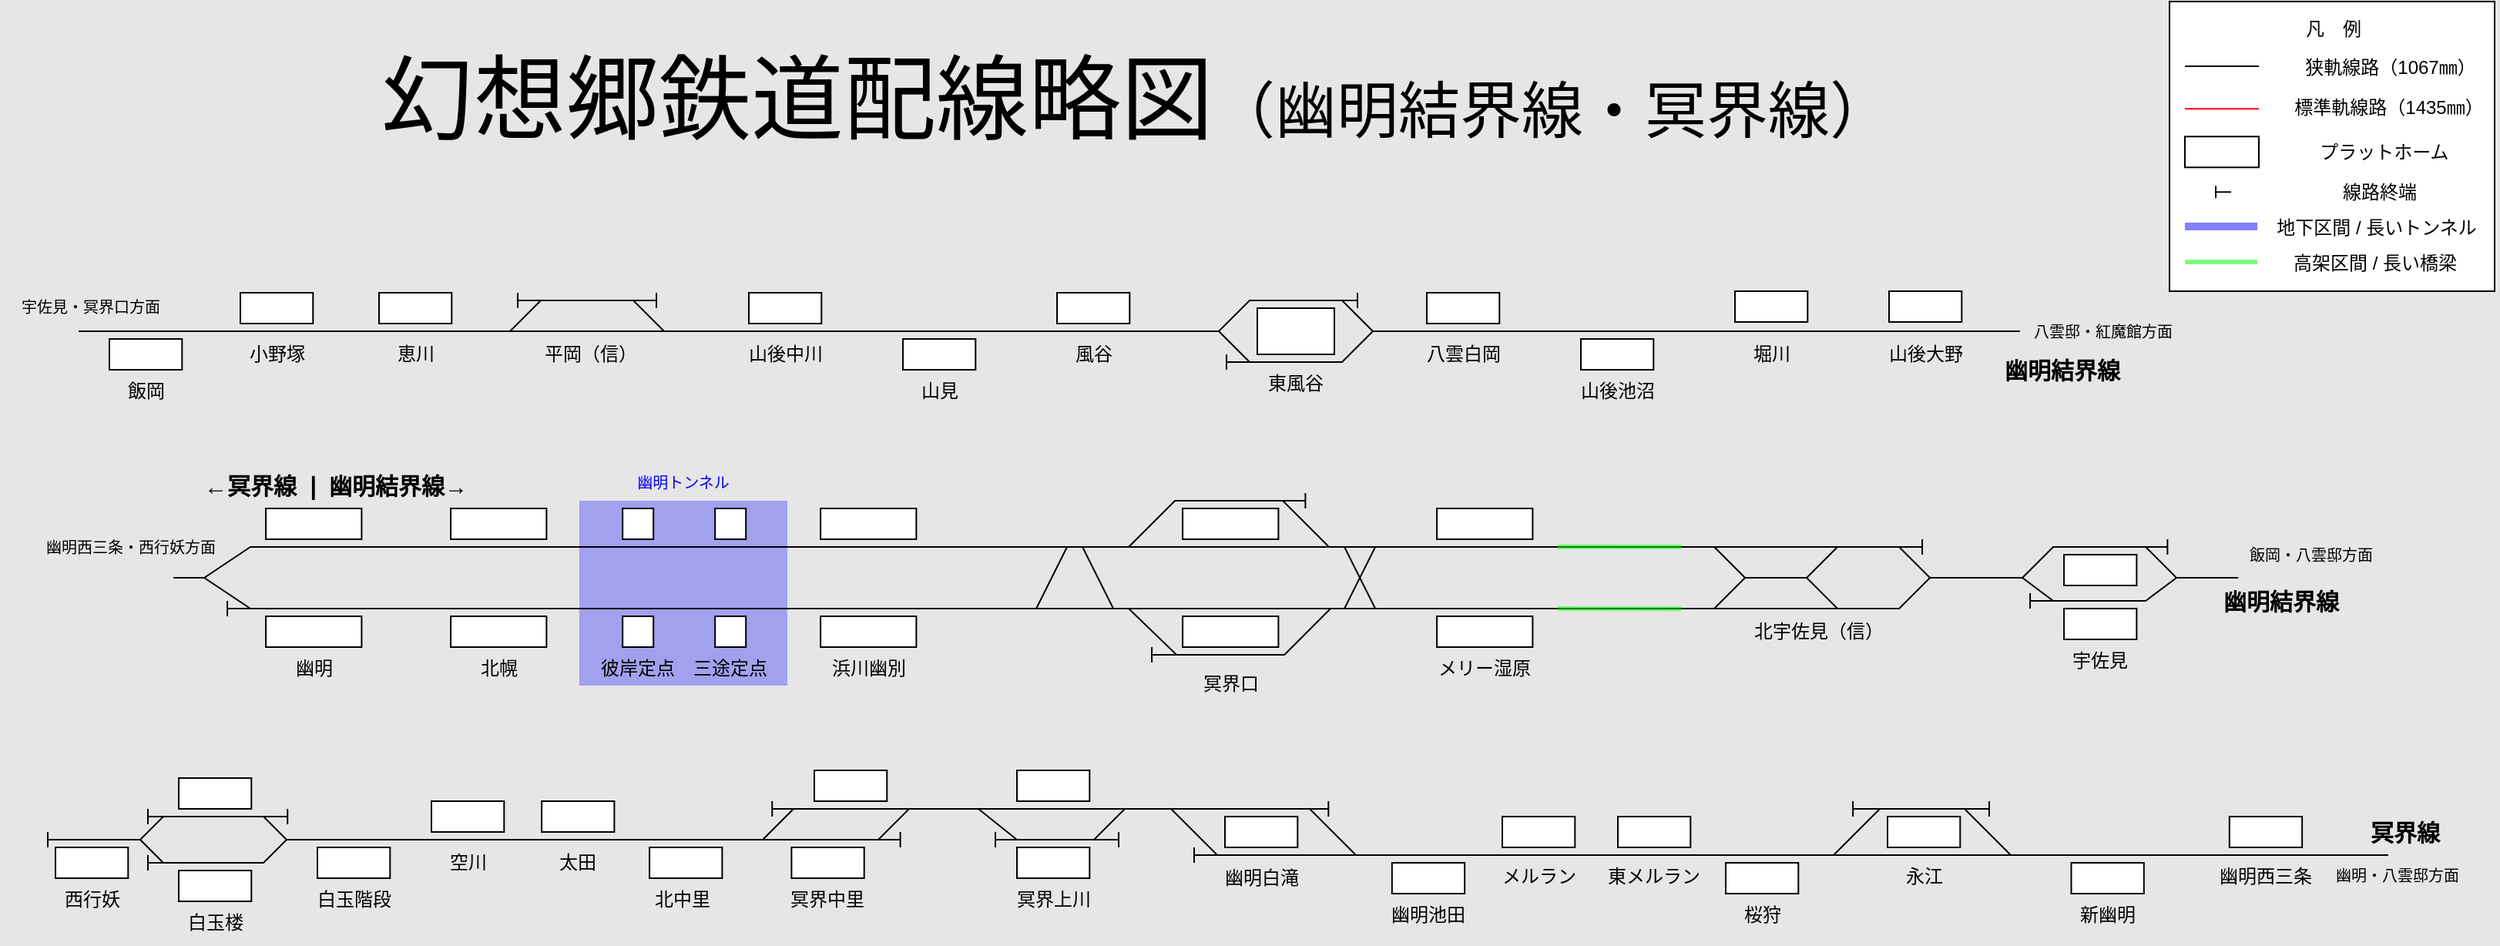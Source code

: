 <mxfile version="25.0.2">
  <diagram name="第 1 页" id="5KSprpMwUYVPSRvnmA9z">
    <mxGraphModel dx="1260" dy="967" grid="1" gridSize="5" guides="1" tooltips="1" connect="1" arrows="1" fold="1" page="1" pageScale="1" pageWidth="1654" pageHeight="1169" background="#E6E6E6" math="0" shadow="0">
      <root>
        <mxCell id="0" />
        <mxCell id="1" parent="0" />
        <mxCell id="m9lJWsYRmjQU2goQzDvf-94" value="" style="rounded=0;whiteSpace=wrap;html=1;strokeColor=none;fillColor=#0000FF;opacity=30;" parent="1" vertex="1">
          <mxGeometry x="405" y="330" width="135" height="120" as="geometry" />
        </mxCell>
        <mxCell id="EGFDkehEQVp23pimZ-VM-120" value="&lt;font style=&quot;font-size: 60px;&quot;&gt;&lt;font style=&quot;font-size: 60px;&quot;&gt;幻想郷鉄道配&lt;/font&gt;線略図&lt;/font&gt;&lt;font style=&quot;font-size: 40px;&quot;&gt;（幽明結界線・冥界線）&lt;/font&gt;" style="text;strokeColor=none;align=center;fillColor=none;html=1;verticalAlign=middle;whiteSpace=wrap;rounded=0;" parent="1" vertex="1">
          <mxGeometry x="41.51" y="22" width="1449" height="96" as="geometry" />
        </mxCell>
        <mxCell id="tvAASxh0KpPbqqvKrxWj-50" value="" style="rounded=0;whiteSpace=wrap;html=1;" parent="1" vertex="1">
          <mxGeometry x="1255" y="194" width="47.15" height="20" as="geometry" />
        </mxCell>
        <mxCell id="tvAASxh0KpPbqqvKrxWj-60" value="山後大野" style="text;whiteSpace=wrap;html=1;align=center;" parent="1" vertex="1">
          <mxGeometry x="1251.54" y="221" width="54.08" height="28" as="geometry" />
        </mxCell>
        <mxCell id="tvAASxh0KpPbqqvKrxWj-66" value="&lt;font style=&quot;font-size: 10px;&quot;&gt;八雲邸・紅魔館方面&lt;/font&gt;" style="text;strokeColor=none;align=center;fillColor=none;html=1;verticalAlign=middle;whiteSpace=wrap;rounded=0;" parent="1" vertex="1">
          <mxGeometry x="1335" y="205" width="118" height="30" as="geometry" />
        </mxCell>
        <mxCell id="tvAASxh0KpPbqqvKrxWj-68" value="&lt;span style=&quot;font-size: 15px;&quot;&gt;&lt;b&gt;幽明結界線&lt;/b&gt;&lt;/span&gt;" style="text;strokeColor=none;align=center;fillColor=none;html=1;verticalAlign=middle;whiteSpace=wrap;rounded=0;" parent="1" vertex="1">
          <mxGeometry x="1325" y="230" width="85" height="30" as="geometry" />
        </mxCell>
        <mxCell id="Thoatvcf_QEA1k7CGv5Z-5" value="" style="rounded=0;whiteSpace=wrap;html=1;" parent="1" vertex="1">
          <mxGeometry x="1437" y="6" width="211" height="188" as="geometry" />
        </mxCell>
        <mxCell id="Thoatvcf_QEA1k7CGv5Z-6" value="凡　例" style="text;html=1;align=center;verticalAlign=middle;resizable=0;points=[];autosize=1;strokeColor=none;fillColor=none;" parent="1" vertex="1">
          <mxGeometry x="1515" y="10" width="55" height="27" as="geometry" />
        </mxCell>
        <mxCell id="Thoatvcf_QEA1k7CGv5Z-7" value="" style="endArrow=none;html=1;rounded=0;" parent="1" edge="1">
          <mxGeometry width="50" height="50" relative="1" as="geometry">
            <mxPoint x="1495" y="48" as="sourcePoint" />
            <mxPoint x="1447" y="48" as="targetPoint" />
          </mxGeometry>
        </mxCell>
        <mxCell id="Thoatvcf_QEA1k7CGv5Z-8" value="狭軌線路（1067㎜）" style="text;html=1;align=center;verticalAlign=middle;resizable=0;points=[];autosize=1;strokeColor=none;fillColor=none;" parent="1" vertex="1">
          <mxGeometry x="1515" y="35" width="130" height="27" as="geometry" />
        </mxCell>
        <mxCell id="Thoatvcf_QEA1k7CGv5Z-9" value="標準軌線路（1435㎜）" style="text;html=1;align=center;verticalAlign=middle;resizable=0;points=[];autosize=1;strokeColor=none;fillColor=none;" parent="1" vertex="1">
          <mxGeometry x="1508" y="61" width="142" height="27" as="geometry" />
        </mxCell>
        <mxCell id="Thoatvcf_QEA1k7CGv5Z-10" value="" style="endArrow=none;html=1;rounded=0;strokeColor=#FF0000;" parent="1" edge="1">
          <mxGeometry width="50" height="50" relative="1" as="geometry">
            <mxPoint x="1495" y="75.64" as="sourcePoint" />
            <mxPoint x="1447" y="75.64" as="targetPoint" />
          </mxGeometry>
        </mxCell>
        <mxCell id="Thoatvcf_QEA1k7CGv5Z-11" value="" style="rounded=0;whiteSpace=wrap;html=1;" parent="1" vertex="1">
          <mxGeometry x="1447" y="93.64" width="48" height="20" as="geometry" />
        </mxCell>
        <mxCell id="Thoatvcf_QEA1k7CGv5Z-12" value="プラットホーム" style="text;html=1;align=center;verticalAlign=middle;resizable=0;points=[];autosize=1;strokeColor=none;fillColor=none;" parent="1" vertex="1">
          <mxGeometry x="1524.5" y="90" width="103" height="27" as="geometry" />
        </mxCell>
        <mxCell id="Thoatvcf_QEA1k7CGv5Z-13" value="" style="endArrow=none;html=1;rounded=0;" parent="1" edge="1">
          <mxGeometry width="50" height="50" relative="1" as="geometry">
            <mxPoint x="1467" y="129.64" as="sourcePoint" />
            <mxPoint x="1477" y="129.64" as="targetPoint" />
          </mxGeometry>
        </mxCell>
        <mxCell id="Thoatvcf_QEA1k7CGv5Z-14" value="" style="endArrow=none;html=1;rounded=0;" parent="1" edge="1">
          <mxGeometry width="50" height="50" relative="1" as="geometry">
            <mxPoint x="1467" y="133.64" as="sourcePoint" />
            <mxPoint x="1467" y="125.64" as="targetPoint" />
          </mxGeometry>
        </mxCell>
        <mxCell id="Thoatvcf_QEA1k7CGv5Z-15" value="線路終端" style="text;html=1;align=center;verticalAlign=middle;resizable=0;points=[];autosize=1;strokeColor=none;fillColor=none;" parent="1" vertex="1">
          <mxGeometry x="1539" y="116" width="67" height="27" as="geometry" />
        </mxCell>
        <mxCell id="Thoatvcf_QEA1k7CGv5Z-16" value="" style="endArrow=none;html=1;rounded=0;strokeColor=#0000FF;opacity=50;strokeWidth=5;" parent="1" edge="1">
          <mxGeometry width="50" height="50" relative="1" as="geometry">
            <mxPoint x="1447" y="152" as="sourcePoint" />
            <mxPoint x="1494" y="152" as="targetPoint" />
          </mxGeometry>
        </mxCell>
        <mxCell id="Thoatvcf_QEA1k7CGv5Z-17" value="地下区間 /&amp;nbsp;&lt;span style=&quot;background-color: initial;&quot;&gt;長いトンネル&lt;/span&gt;" style="text;html=1;align=center;verticalAlign=middle;resizable=0;points=[];autosize=1;strokeColor=none;fillColor=none;" parent="1" vertex="1">
          <mxGeometry x="1496" y="139" width="149" height="27" as="geometry" />
        </mxCell>
        <mxCell id="Thoatvcf_QEA1k7CGv5Z-18" value="高架区間 /&amp;nbsp;&lt;span style=&quot;background-color: initial;&quot;&gt;長い橋梁&lt;/span&gt;" style="text;html=1;align=center;verticalAlign=middle;resizable=0;points=[];autosize=1;strokeColor=none;fillColor=none;" parent="1" vertex="1">
          <mxGeometry x="1507" y="162" width="125" height="27" as="geometry" />
        </mxCell>
        <mxCell id="Thoatvcf_QEA1k7CGv5Z-19" value="" style="endArrow=none;html=1;rounded=0;strokeWidth=3;opacity=50;strokeColor=#00FF00;" parent="1" edge="1">
          <mxGeometry width="50" height="50" relative="1" as="geometry">
            <mxPoint x="1447" y="175" as="sourcePoint" />
            <mxPoint x="1494" y="175" as="targetPoint" />
          </mxGeometry>
        </mxCell>
        <mxCell id="m9lJWsYRmjQU2goQzDvf-1" value="" style="endArrow=none;html=1;rounded=0;" parent="1" edge="1">
          <mxGeometry width="50" height="50" relative="1" as="geometry">
            <mxPoint x="360" y="220" as="sourcePoint" />
            <mxPoint x="1340" y="220" as="targetPoint" />
            <Array as="points">
              <mxPoint x="380" y="200" />
              <mxPoint x="440" y="200" />
              <mxPoint x="460" y="220" />
              <mxPoint x="820" y="220" />
              <mxPoint x="840" y="200" />
              <mxPoint x="900" y="200" />
              <mxPoint x="920" y="220" />
            </Array>
          </mxGeometry>
        </mxCell>
        <mxCell id="m9lJWsYRmjQU2goQzDvf-3" value="" style="rounded=0;whiteSpace=wrap;html=1;" parent="1" vertex="1">
          <mxGeometry x="1155" y="194" width="47.15" height="20" as="geometry" />
        </mxCell>
        <mxCell id="m9lJWsYRmjQU2goQzDvf-4" value="" style="rounded=0;whiteSpace=wrap;html=1;" parent="1" vertex="1">
          <mxGeometry x="1055" y="225" width="47.15" height="20" as="geometry" />
        </mxCell>
        <mxCell id="m9lJWsYRmjQU2goQzDvf-5" value="" style="rounded=0;whiteSpace=wrap;html=1;" parent="1" vertex="1">
          <mxGeometry x="955" y="195" width="47.15" height="20" as="geometry" />
        </mxCell>
        <mxCell id="m9lJWsYRmjQU2goQzDvf-6" value="" style="rounded=0;whiteSpace=wrap;html=1;" parent="1" vertex="1">
          <mxGeometry x="845" y="205" width="50" height="30" as="geometry" />
        </mxCell>
        <mxCell id="m9lJWsYRmjQU2goQzDvf-7" value="" style="endArrow=none;html=1;rounded=0;" parent="1" edge="1">
          <mxGeometry width="50" height="50" relative="1" as="geometry">
            <mxPoint x="820" y="220" as="sourcePoint" />
            <mxPoint x="920" y="220" as="targetPoint" />
            <Array as="points">
              <mxPoint x="840" y="240" />
              <mxPoint x="900" y="240" />
            </Array>
          </mxGeometry>
        </mxCell>
        <mxCell id="m9lJWsYRmjQU2goQzDvf-8" value="" style="rounded=0;whiteSpace=wrap;html=1;" parent="1" vertex="1">
          <mxGeometry x="715" y="195" width="47.15" height="20" as="geometry" />
        </mxCell>
        <mxCell id="m9lJWsYRmjQU2goQzDvf-9" value="" style="rounded=0;whiteSpace=wrap;html=1;" parent="1" vertex="1">
          <mxGeometry x="615" y="225" width="47.15" height="20" as="geometry" />
        </mxCell>
        <mxCell id="m9lJWsYRmjQU2goQzDvf-10" value="" style="rounded=0;whiteSpace=wrap;html=1;" parent="1" vertex="1">
          <mxGeometry x="515" y="195" width="47.15" height="20" as="geometry" />
        </mxCell>
        <mxCell id="m9lJWsYRmjQU2goQzDvf-11" value="" style="endArrow=none;html=1;rounded=0;" parent="1" edge="1">
          <mxGeometry width="50" height="50" relative="1" as="geometry">
            <mxPoint x="80" y="220" as="sourcePoint" />
            <mxPoint x="460" y="220" as="targetPoint" />
          </mxGeometry>
        </mxCell>
        <mxCell id="m9lJWsYRmjQU2goQzDvf-12" value="" style="rounded=0;whiteSpace=wrap;html=1;" parent="1" vertex="1">
          <mxGeometry x="275" y="195" width="47.15" height="20" as="geometry" />
        </mxCell>
        <mxCell id="m9lJWsYRmjQU2goQzDvf-13" value="" style="rounded=0;whiteSpace=wrap;html=1;" parent="1" vertex="1">
          <mxGeometry x="185" y="195" width="47.15" height="20" as="geometry" />
        </mxCell>
        <mxCell id="m9lJWsYRmjQU2goQzDvf-14" value="" style="rounded=0;whiteSpace=wrap;html=1;" parent="1" vertex="1">
          <mxGeometry x="100" y="225" width="47.15" height="20" as="geometry" />
        </mxCell>
        <mxCell id="m9lJWsYRmjQU2goQzDvf-15" value="&lt;span style=&quot;text-align: start;&quot;&gt;&lt;font style=&quot;&quot; face=&quot;Helvetica&quot;&gt;堀川&lt;/font&gt;&lt;/span&gt;" style="text;whiteSpace=wrap;html=1;align=center;" parent="1" vertex="1">
          <mxGeometry x="1151.54" y="221" width="54.08" height="28" as="geometry" />
        </mxCell>
        <mxCell id="m9lJWsYRmjQU2goQzDvf-17" value="山後池沼" style="text;whiteSpace=wrap;html=1;align=center;" parent="1" vertex="1">
          <mxGeometry x="1051.54" y="245" width="54.08" height="28" as="geometry" />
        </mxCell>
        <mxCell id="m9lJWsYRmjQU2goQzDvf-18" value="八雲白岡" style="text;whiteSpace=wrap;html=1;align=center;" parent="1" vertex="1">
          <mxGeometry x="951.54" y="221" width="54.08" height="28" as="geometry" />
        </mxCell>
        <mxCell id="m9lJWsYRmjQU2goQzDvf-19" value="東風谷" style="text;whiteSpace=wrap;html=1;align=center;" parent="1" vertex="1">
          <mxGeometry x="842.96" y="240" width="54.08" height="28" as="geometry" />
        </mxCell>
        <mxCell id="m9lJWsYRmjQU2goQzDvf-20" value="風谷" style="text;whiteSpace=wrap;html=1;align=center;" parent="1" vertex="1">
          <mxGeometry x="711.54" y="221" width="54.08" height="28" as="geometry" />
        </mxCell>
        <mxCell id="m9lJWsYRmjQU2goQzDvf-21" value="山見" style="text;whiteSpace=wrap;html=1;align=center;" parent="1" vertex="1">
          <mxGeometry x="611.54" y="245" width="54.08" height="28" as="geometry" />
        </mxCell>
        <mxCell id="m9lJWsYRmjQU2goQzDvf-22" value="山後中川" style="text;whiteSpace=wrap;html=1;align=center;" parent="1" vertex="1">
          <mxGeometry x="511.54" y="221" width="54.08" height="28" as="geometry" />
        </mxCell>
        <mxCell id="m9lJWsYRmjQU2goQzDvf-23" value="平岡（信）" style="text;whiteSpace=wrap;html=1;align=center;" parent="1" vertex="1">
          <mxGeometry x="380" y="221" width="65" height="28" as="geometry" />
        </mxCell>
        <mxCell id="m9lJWsYRmjQU2goQzDvf-24" value="恵川" style="text;whiteSpace=wrap;html=1;align=center;" parent="1" vertex="1">
          <mxGeometry x="271.54" y="221" width="54.08" height="28" as="geometry" />
        </mxCell>
        <mxCell id="m9lJWsYRmjQU2goQzDvf-25" value="飯岡" style="text;whiteSpace=wrap;html=1;align=center;" parent="1" vertex="1">
          <mxGeometry x="96.54" y="245" width="54.08" height="28" as="geometry" />
        </mxCell>
        <mxCell id="m9lJWsYRmjQU2goQzDvf-26" value="小野塚" style="text;whiteSpace=wrap;html=1;align=center;" parent="1" vertex="1">
          <mxGeometry x="181.54" y="221" width="54.08" height="28" as="geometry" />
        </mxCell>
        <mxCell id="m9lJWsYRmjQU2goQzDvf-27" value="&lt;font style=&quot;font-size: 10px;&quot;&gt;宇佐見・冥界口方面&lt;/font&gt;" style="text;strokeColor=none;align=center;fillColor=none;html=1;verticalAlign=middle;whiteSpace=wrap;rounded=0;" parent="1" vertex="1">
          <mxGeometry x="29.15" y="189" width="118" height="30" as="geometry" />
        </mxCell>
        <mxCell id="m9lJWsYRmjQU2goQzDvf-28" value="" style="endArrow=none;html=1;rounded=0;" parent="1" edge="1">
          <mxGeometry width="50" height="50" relative="1" as="geometry">
            <mxPoint x="161.54" y="380" as="sourcePoint" />
            <mxPoint x="1481.54" y="380" as="targetPoint" />
            <Array as="points">
              <mxPoint x="191.54" y="400" />
              <mxPoint x="1261.54" y="400" />
              <mxPoint x="1281.54" y="380" />
              <mxPoint x="1341.54" y="380" />
              <mxPoint x="1361.54" y="395" />
              <mxPoint x="1421.54" y="395" />
              <mxPoint x="1441.54" y="380" />
            </Array>
          </mxGeometry>
        </mxCell>
        <mxCell id="m9lJWsYRmjQU2goQzDvf-29" value="" style="rounded=0;whiteSpace=wrap;html=1;" parent="1" vertex="1">
          <mxGeometry x="1368.54" y="400" width="47.15" height="20" as="geometry" />
        </mxCell>
        <mxCell id="m9lJWsYRmjQU2goQzDvf-30" value="" style="rounded=0;whiteSpace=wrap;html=1;" parent="1" vertex="1">
          <mxGeometry x="1368.54" y="365" width="47.15" height="20" as="geometry" />
        </mxCell>
        <mxCell id="m9lJWsYRmjQU2goQzDvf-31" value="" style="endArrow=none;html=1;rounded=0;" parent="1" edge="1">
          <mxGeometry width="50" height="50" relative="1" as="geometry">
            <mxPoint x="1341.54" y="380" as="sourcePoint" />
            <mxPoint x="1441.54" y="380" as="targetPoint" />
            <Array as="points">
              <mxPoint x="1361.54" y="360" />
              <mxPoint x="1421.54" y="360" />
            </Array>
          </mxGeometry>
        </mxCell>
        <mxCell id="m9lJWsYRmjQU2goQzDvf-32" value="" style="endArrow=none;html=1;rounded=0;" parent="1" edge="1">
          <mxGeometry width="50" height="50" relative="1" as="geometry">
            <mxPoint x="141.54" y="380" as="sourcePoint" />
            <mxPoint x="1281.54" y="380" as="targetPoint" />
            <Array as="points">
              <mxPoint x="161.54" y="380" />
              <mxPoint x="191.54" y="360" />
              <mxPoint x="881.54" y="360" />
              <mxPoint x="1261.54" y="360" />
            </Array>
          </mxGeometry>
        </mxCell>
        <mxCell id="m9lJWsYRmjQU2goQzDvf-33" value="" style="endArrow=none;html=1;rounded=0;" parent="1" edge="1">
          <mxGeometry width="50" height="50" relative="1" as="geometry">
            <mxPoint x="1141.54" y="360" as="sourcePoint" />
            <mxPoint x="1221.54" y="360" as="targetPoint" />
            <Array as="points">
              <mxPoint x="1161.54" y="380" />
              <mxPoint x="1201.54" y="380" />
            </Array>
          </mxGeometry>
        </mxCell>
        <mxCell id="m9lJWsYRmjQU2goQzDvf-34" value="" style="endArrow=none;html=1;rounded=0;" parent="1" edge="1">
          <mxGeometry width="50" height="50" relative="1" as="geometry">
            <mxPoint x="1141.54" y="400" as="sourcePoint" />
            <mxPoint x="1161.54" y="380" as="targetPoint" />
          </mxGeometry>
        </mxCell>
        <mxCell id="m9lJWsYRmjQU2goQzDvf-35" value="" style="endArrow=none;html=1;rounded=0;" parent="1" edge="1">
          <mxGeometry width="50" height="50" relative="1" as="geometry">
            <mxPoint x="1201.54" y="380" as="sourcePoint" />
            <mxPoint x="1221.54" y="400" as="targetPoint" />
          </mxGeometry>
        </mxCell>
        <mxCell id="m9lJWsYRmjQU2goQzDvf-36" value="" style="rounded=0;whiteSpace=wrap;html=1;" parent="1" vertex="1">
          <mxGeometry x="961.54" y="335" width="62.15" height="20" as="geometry" />
        </mxCell>
        <mxCell id="m9lJWsYRmjQU2goQzDvf-37" value="" style="rounded=0;whiteSpace=wrap;html=1;" parent="1" vertex="1">
          <mxGeometry x="961.54" y="405" width="62.15" height="20" as="geometry" />
        </mxCell>
        <mxCell id="m9lJWsYRmjQU2goQzDvf-38" value="" style="rounded=0;whiteSpace=wrap;html=1;" parent="1" vertex="1">
          <mxGeometry x="796.54" y="335" width="62.15" height="20" as="geometry" />
        </mxCell>
        <mxCell id="m9lJWsYRmjQU2goQzDvf-39" value="" style="endArrow=none;html=1;rounded=0;" parent="1" edge="1">
          <mxGeometry width="50" height="50" relative="1" as="geometry">
            <mxPoint x="891.54" y="360" as="sourcePoint" />
            <mxPoint x="761.54" y="360" as="targetPoint" />
            <Array as="points">
              <mxPoint x="861.54" y="330" />
              <mxPoint x="791.54" y="330" />
            </Array>
          </mxGeometry>
        </mxCell>
        <mxCell id="m9lJWsYRmjQU2goQzDvf-40" value="" style="rounded=0;whiteSpace=wrap;html=1;" parent="1" vertex="1">
          <mxGeometry x="796.54" y="405" width="62.15" height="20" as="geometry" />
        </mxCell>
        <mxCell id="m9lJWsYRmjQU2goQzDvf-41" value="" style="endArrow=none;html=1;rounded=0;" parent="1" edge="1">
          <mxGeometry width="50" height="50" relative="1" as="geometry">
            <mxPoint x="892.54" y="400" as="sourcePoint" />
            <mxPoint x="761.54" y="400" as="targetPoint" />
            <Array as="points">
              <mxPoint x="862.61" y="430" />
              <mxPoint x="792.61" y="430" />
            </Array>
          </mxGeometry>
        </mxCell>
        <mxCell id="m9lJWsYRmjQU2goQzDvf-42" value="" style="endArrow=none;html=1;rounded=0;" parent="1" edge="1">
          <mxGeometry width="50" height="50" relative="1" as="geometry">
            <mxPoint x="365" y="200" as="sourcePoint" />
            <mxPoint x="385" y="200" as="targetPoint" />
          </mxGeometry>
        </mxCell>
        <mxCell id="m9lJWsYRmjQU2goQzDvf-43" value="" style="endArrow=none;html=1;rounded=0;" parent="1" edge="1">
          <mxGeometry width="50" height="50" relative="1" as="geometry">
            <mxPoint x="365" y="195" as="sourcePoint" />
            <mxPoint x="365" y="205" as="targetPoint" />
          </mxGeometry>
        </mxCell>
        <mxCell id="m9lJWsYRmjQU2goQzDvf-44" value="" style="endArrow=none;html=1;rounded=0;" parent="1" edge="1">
          <mxGeometry width="50" height="50" relative="1" as="geometry">
            <mxPoint x="435" y="200" as="sourcePoint" />
            <mxPoint x="455" y="200" as="targetPoint" />
          </mxGeometry>
        </mxCell>
        <mxCell id="m9lJWsYRmjQU2goQzDvf-45" value="" style="endArrow=none;html=1;rounded=0;" parent="1" edge="1">
          <mxGeometry width="50" height="50" relative="1" as="geometry">
            <mxPoint x="455" y="195" as="sourcePoint" />
            <mxPoint x="455" y="205" as="targetPoint" />
          </mxGeometry>
        </mxCell>
        <mxCell id="m9lJWsYRmjQU2goQzDvf-46" value="" style="endArrow=none;html=1;rounded=0;" parent="1" edge="1">
          <mxGeometry width="50" height="50" relative="1" as="geometry">
            <mxPoint x="825" y="240" as="sourcePoint" />
            <mxPoint x="845" y="240" as="targetPoint" />
          </mxGeometry>
        </mxCell>
        <mxCell id="m9lJWsYRmjQU2goQzDvf-47" value="" style="endArrow=none;html=1;rounded=0;" parent="1" edge="1">
          <mxGeometry width="50" height="50" relative="1" as="geometry">
            <mxPoint x="825" y="235" as="sourcePoint" />
            <mxPoint x="825" y="245" as="targetPoint" />
          </mxGeometry>
        </mxCell>
        <mxCell id="m9lJWsYRmjQU2goQzDvf-48" value="" style="endArrow=none;html=1;rounded=0;" parent="1" edge="1">
          <mxGeometry width="50" height="50" relative="1" as="geometry">
            <mxPoint x="890" y="200" as="sourcePoint" />
            <mxPoint x="910" y="200" as="targetPoint" />
          </mxGeometry>
        </mxCell>
        <mxCell id="m9lJWsYRmjQU2goQzDvf-49" value="" style="endArrow=none;html=1;rounded=0;" parent="1" edge="1">
          <mxGeometry width="50" height="50" relative="1" as="geometry">
            <mxPoint x="910" y="195" as="sourcePoint" />
            <mxPoint x="910" y="205" as="targetPoint" />
          </mxGeometry>
        </mxCell>
        <mxCell id="m9lJWsYRmjQU2goQzDvf-50" value="" style="endArrow=none;html=1;rounded=0;" parent="1" edge="1">
          <mxGeometry width="50" height="50" relative="1" as="geometry">
            <mxPoint x="856.2" y="330" as="sourcePoint" />
            <mxPoint x="876.2" y="330" as="targetPoint" />
          </mxGeometry>
        </mxCell>
        <mxCell id="m9lJWsYRmjQU2goQzDvf-51" value="" style="endArrow=none;html=1;rounded=0;" parent="1" edge="1">
          <mxGeometry width="50" height="50" relative="1" as="geometry">
            <mxPoint x="876.2" y="325" as="sourcePoint" />
            <mxPoint x="876.2" y="335" as="targetPoint" />
          </mxGeometry>
        </mxCell>
        <mxCell id="m9lJWsYRmjQU2goQzDvf-52" value="" style="endArrow=none;html=1;rounded=0;" parent="1" edge="1">
          <mxGeometry width="50" height="50" relative="1" as="geometry">
            <mxPoint x="776.54" y="430" as="sourcePoint" />
            <mxPoint x="796.54" y="430" as="targetPoint" />
          </mxGeometry>
        </mxCell>
        <mxCell id="m9lJWsYRmjQU2goQzDvf-53" value="" style="endArrow=none;html=1;rounded=0;" parent="1" edge="1">
          <mxGeometry width="50" height="50" relative="1" as="geometry">
            <mxPoint x="776.54" y="425" as="sourcePoint" />
            <mxPoint x="776.54" y="435" as="targetPoint" />
          </mxGeometry>
        </mxCell>
        <mxCell id="m9lJWsYRmjQU2goQzDvf-56" value="" style="endArrow=none;html=1;rounded=0;" parent="1" edge="1">
          <mxGeometry width="50" height="50" relative="1" as="geometry">
            <mxPoint x="1256.54" y="360" as="sourcePoint" />
            <mxPoint x="1276.54" y="360" as="targetPoint" />
          </mxGeometry>
        </mxCell>
        <mxCell id="m9lJWsYRmjQU2goQzDvf-57" value="" style="endArrow=none;html=1;rounded=0;" parent="1" edge="1">
          <mxGeometry width="50" height="50" relative="1" as="geometry">
            <mxPoint x="1276.54" y="355" as="sourcePoint" />
            <mxPoint x="1276.54" y="365" as="targetPoint" />
          </mxGeometry>
        </mxCell>
        <mxCell id="m9lJWsYRmjQU2goQzDvf-58" value="" style="endArrow=none;html=1;rounded=0;" parent="1" edge="1">
          <mxGeometry width="50" height="50" relative="1" as="geometry">
            <mxPoint x="1415.69" y="360" as="sourcePoint" />
            <mxPoint x="1435.69" y="360" as="targetPoint" />
          </mxGeometry>
        </mxCell>
        <mxCell id="m9lJWsYRmjQU2goQzDvf-59" value="" style="endArrow=none;html=1;rounded=0;" parent="1" edge="1">
          <mxGeometry width="50" height="50" relative="1" as="geometry">
            <mxPoint x="1435.69" y="355" as="sourcePoint" />
            <mxPoint x="1435.69" y="365" as="targetPoint" />
          </mxGeometry>
        </mxCell>
        <mxCell id="m9lJWsYRmjQU2goQzDvf-60" value="" style="endArrow=none;html=1;rounded=0;" parent="1" edge="1">
          <mxGeometry width="50" height="50" relative="1" as="geometry">
            <mxPoint x="1346.54" y="395" as="sourcePoint" />
            <mxPoint x="1366.54" y="395" as="targetPoint" />
          </mxGeometry>
        </mxCell>
        <mxCell id="m9lJWsYRmjQU2goQzDvf-61" value="" style="endArrow=none;html=1;rounded=0;" parent="1" edge="1">
          <mxGeometry width="50" height="50" relative="1" as="geometry">
            <mxPoint x="1346.54" y="390" as="sourcePoint" />
            <mxPoint x="1346.54" y="400" as="targetPoint" />
          </mxGeometry>
        </mxCell>
        <mxCell id="m9lJWsYRmjQU2goQzDvf-62" value="" style="endArrow=none;html=1;rounded=0;" parent="1" edge="1">
          <mxGeometry width="50" height="50" relative="1" as="geometry">
            <mxPoint x="751.54" y="400" as="sourcePoint" />
            <mxPoint x="731.54" y="360" as="targetPoint" />
          </mxGeometry>
        </mxCell>
        <mxCell id="m9lJWsYRmjQU2goQzDvf-63" value="" style="endArrow=none;html=1;rounded=0;" parent="1" edge="1">
          <mxGeometry width="50" height="50" relative="1" as="geometry">
            <mxPoint x="701.54" y="400" as="sourcePoint" />
            <mxPoint x="721.54" y="360" as="targetPoint" />
          </mxGeometry>
        </mxCell>
        <mxCell id="m9lJWsYRmjQU2goQzDvf-64" value="" style="rounded=0;whiteSpace=wrap;html=1;" parent="1" vertex="1">
          <mxGeometry x="561.54" y="335" width="62.15" height="20" as="geometry" />
        </mxCell>
        <mxCell id="m9lJWsYRmjQU2goQzDvf-65" value="" style="rounded=0;whiteSpace=wrap;html=1;" parent="1" vertex="1">
          <mxGeometry x="561.54" y="405" width="62.15" height="20" as="geometry" />
        </mxCell>
        <mxCell id="m9lJWsYRmjQU2goQzDvf-66" value="" style="endArrow=none;html=1;rounded=0;" parent="1" edge="1">
          <mxGeometry width="50" height="50" relative="1" as="geometry">
            <mxPoint x="901.54" y="400" as="sourcePoint" />
            <mxPoint x="921.54" y="360" as="targetPoint" />
          </mxGeometry>
        </mxCell>
        <mxCell id="m9lJWsYRmjQU2goQzDvf-67" value="" style="endArrow=none;html=1;rounded=0;" parent="1" edge="1">
          <mxGeometry width="50" height="50" relative="1" as="geometry">
            <mxPoint x="921.54" y="400" as="sourcePoint" />
            <mxPoint x="901.54" y="360" as="targetPoint" />
          </mxGeometry>
        </mxCell>
        <mxCell id="m9lJWsYRmjQU2goQzDvf-68" value="" style="rounded=0;whiteSpace=wrap;html=1;" parent="1" vertex="1">
          <mxGeometry x="321.54" y="335" width="62.15" height="20" as="geometry" />
        </mxCell>
        <mxCell id="m9lJWsYRmjQU2goQzDvf-69" value="" style="rounded=0;whiteSpace=wrap;html=1;" parent="1" vertex="1">
          <mxGeometry x="321.54" y="405" width="62.15" height="20" as="geometry" />
        </mxCell>
        <mxCell id="m9lJWsYRmjQU2goQzDvf-70" value="" style="rounded=0;whiteSpace=wrap;html=1;" parent="1" vertex="1">
          <mxGeometry x="493.08" y="335" width="20" height="20" as="geometry" />
        </mxCell>
        <mxCell id="m9lJWsYRmjQU2goQzDvf-71" value="" style="rounded=0;whiteSpace=wrap;html=1;" parent="1" vertex="1">
          <mxGeometry x="493.08" y="405" width="20" height="20" as="geometry" />
        </mxCell>
        <mxCell id="m9lJWsYRmjQU2goQzDvf-72" value="" style="rounded=0;whiteSpace=wrap;html=1;" parent="1" vertex="1">
          <mxGeometry x="433.08" y="335" width="20" height="20" as="geometry" />
        </mxCell>
        <mxCell id="m9lJWsYRmjQU2goQzDvf-73" value="" style="rounded=0;whiteSpace=wrap;html=1;" parent="1" vertex="1">
          <mxGeometry x="433.08" y="405" width="20" height="20" as="geometry" />
        </mxCell>
        <mxCell id="m9lJWsYRmjQU2goQzDvf-74" value="" style="rounded=0;whiteSpace=wrap;html=1;" parent="1" vertex="1">
          <mxGeometry x="201.54" y="335" width="62.15" height="20" as="geometry" />
        </mxCell>
        <mxCell id="m9lJWsYRmjQU2goQzDvf-75" value="" style="rounded=0;whiteSpace=wrap;html=1;" parent="1" vertex="1">
          <mxGeometry x="201.54" y="405" width="62.15" height="20" as="geometry" />
        </mxCell>
        <mxCell id="m9lJWsYRmjQU2goQzDvf-76" value="" style="endArrow=none;html=1;rounded=0;" parent="1" edge="1">
          <mxGeometry width="50" height="50" relative="1" as="geometry">
            <mxPoint x="196.54" y="400" as="sourcePoint" />
            <mxPoint x="176.54" y="400" as="targetPoint" />
          </mxGeometry>
        </mxCell>
        <mxCell id="m9lJWsYRmjQU2goQzDvf-77" value="" style="endArrow=none;html=1;rounded=0;" parent="1" edge="1">
          <mxGeometry width="50" height="50" relative="1" as="geometry">
            <mxPoint x="176.54" y="395" as="sourcePoint" />
            <mxPoint x="176.54" y="405" as="targetPoint" />
          </mxGeometry>
        </mxCell>
        <mxCell id="m9lJWsYRmjQU2goQzDvf-78" value="&lt;span style=&quot;font-size: 15px;&quot;&gt;&lt;b&gt;幽明結界線&lt;/b&gt;&lt;/span&gt;" style="text;strokeColor=none;align=center;fillColor=none;html=1;verticalAlign=middle;whiteSpace=wrap;rounded=0;" parent="1" vertex="1">
          <mxGeometry x="1467" y="380" width="85" height="30" as="geometry" />
        </mxCell>
        <mxCell id="m9lJWsYRmjQU2goQzDvf-79" value="&lt;font style=&quot;font-size: 10px;&quot;&gt;飯岡・八雲邸方面&lt;/font&gt;" style="text;strokeColor=none;align=center;fillColor=none;html=1;verticalAlign=middle;whiteSpace=wrap;rounded=0;" parent="1" vertex="1">
          <mxGeometry x="1470" y="350" width="118" height="30" as="geometry" />
        </mxCell>
        <mxCell id="m9lJWsYRmjQU2goQzDvf-80" value="&lt;font style=&quot;font-size: 10px;&quot;&gt;幽明西三条・西行妖方面&lt;/font&gt;" style="text;strokeColor=none;align=center;fillColor=none;html=1;verticalAlign=middle;whiteSpace=wrap;rounded=0;" parent="1" vertex="1">
          <mxGeometry x="55" y="345" width="118" height="30" as="geometry" />
        </mxCell>
        <mxCell id="m9lJWsYRmjQU2goQzDvf-81" value="&lt;span style=&quot;font-size: 15px;&quot;&gt;&lt;b&gt;←冥界線 ❘ 幽明結界線→&lt;/b&gt;&lt;/span&gt;" style="text;strokeColor=none;align=center;fillColor=none;html=1;verticalAlign=middle;whiteSpace=wrap;rounded=0;" parent="1" vertex="1">
          <mxGeometry x="157.72" y="305" width="177.85" height="30" as="geometry" />
        </mxCell>
        <mxCell id="m9lJWsYRmjQU2goQzDvf-82" value="宇佐見" style="text;whiteSpace=wrap;html=1;align=center;" parent="1" vertex="1">
          <mxGeometry x="1365.08" y="420" width="54.08" height="28" as="geometry" />
        </mxCell>
        <mxCell id="m9lJWsYRmjQU2goQzDvf-84" value="北宇佐見（信）" style="text;whiteSpace=wrap;html=1;align=center;" parent="1" vertex="1">
          <mxGeometry x="1165.03" y="401" width="89.08" height="28" as="geometry" />
        </mxCell>
        <mxCell id="m9lJWsYRmjQU2goQzDvf-85" value="メリー湿原" style="text;whiteSpace=wrap;html=1;align=center;" parent="1" vertex="1">
          <mxGeometry x="960.61" y="425" width="62.92" height="28" as="geometry" />
        </mxCell>
        <mxCell id="m9lJWsYRmjQU2goQzDvf-86" value="冥界口" style="text;whiteSpace=wrap;html=1;align=center;" parent="1" vertex="1">
          <mxGeometry x="800.57" y="435" width="54.08" height="28" as="geometry" />
        </mxCell>
        <mxCell id="m9lJWsYRmjQU2goQzDvf-87" value="浜川幽別" style="text;whiteSpace=wrap;html=1;align=center;" parent="1" vertex="1">
          <mxGeometry x="565.57" y="425" width="54.08" height="28" as="geometry" />
        </mxCell>
        <mxCell id="m9lJWsYRmjQU2goQzDvf-88" value="三途定点" style="text;whiteSpace=wrap;html=1;align=center;" parent="1" vertex="1">
          <mxGeometry x="476.04" y="425" width="54.08" height="28" as="geometry" />
        </mxCell>
        <mxCell id="m9lJWsYRmjQU2goQzDvf-89" value="彼岸定点" style="text;whiteSpace=wrap;html=1;align=center;" parent="1" vertex="1">
          <mxGeometry x="416.04" y="425" width="54.08" height="28" as="geometry" />
        </mxCell>
        <mxCell id="m9lJWsYRmjQU2goQzDvf-90" value="北幌" style="text;whiteSpace=wrap;html=1;align=center;" parent="1" vertex="1">
          <mxGeometry x="335.57" y="425" width="34.08" height="28" as="geometry" />
        </mxCell>
        <mxCell id="m9lJWsYRmjQU2goQzDvf-91" value="幽明" style="text;whiteSpace=wrap;html=1;align=center;" parent="1" vertex="1">
          <mxGeometry x="205.57" y="425" width="54.08" height="28" as="geometry" />
        </mxCell>
        <mxCell id="m9lJWsYRmjQU2goQzDvf-92" value="" style="endArrow=none;html=1;rounded=0;strokeWidth=3;opacity=50;strokeColor=#00FF00;" parent="1" edge="1">
          <mxGeometry width="50" height="50" relative="1" as="geometry">
            <mxPoint x="1040" y="359.83" as="sourcePoint" />
            <mxPoint x="1120" y="360" as="targetPoint" />
          </mxGeometry>
        </mxCell>
        <mxCell id="m9lJWsYRmjQU2goQzDvf-93" value="" style="endArrow=none;html=1;rounded=0;strokeWidth=3;opacity=50;strokeColor=#00FF00;" parent="1" edge="1">
          <mxGeometry width="50" height="50" relative="1" as="geometry">
            <mxPoint x="1040" y="400" as="sourcePoint" />
            <mxPoint x="1120" y="400.17" as="targetPoint" />
          </mxGeometry>
        </mxCell>
        <mxCell id="m9lJWsYRmjQU2goQzDvf-95" value="&lt;font color=&quot;#0000ff&quot; style=&quot;font-size: 10px;&quot;&gt;幽明トンネル&lt;/font&gt;" style="text;html=1;align=center;verticalAlign=middle;whiteSpace=wrap;rounded=0;" parent="1" vertex="1">
          <mxGeometry x="430" y="310" width="85" height="15" as="geometry" />
        </mxCell>
        <mxCell id="U_RFVBzudO1FIwCkmDKW-1" value="" style="endArrow=none;html=1;rounded=0;" edge="1" parent="1">
          <mxGeometry width="50" height="50" relative="1" as="geometry">
            <mxPoint x="789" y="530" as="sourcePoint" />
            <mxPoint x="1579" y="560" as="targetPoint" />
            <Array as="points">
              <mxPoint x="819" y="560" />
            </Array>
          </mxGeometry>
        </mxCell>
        <mxCell id="U_RFVBzudO1FIwCkmDKW-2" value="" style="rounded=0;whiteSpace=wrap;html=1;" vertex="1" parent="1">
          <mxGeometry x="1475.92" y="535" width="47.15" height="20" as="geometry" />
        </mxCell>
        <mxCell id="U_RFVBzudO1FIwCkmDKW-4" value="" style="rounded=0;whiteSpace=wrap;html=1;" vertex="1" parent="1">
          <mxGeometry x="1373.26" y="565" width="47.15" height="20" as="geometry" />
        </mxCell>
        <mxCell id="U_RFVBzudO1FIwCkmDKW-5" value="" style="rounded=0;whiteSpace=wrap;html=1;" vertex="1" parent="1">
          <mxGeometry x="1254" y="535" width="47.15" height="20" as="geometry" />
        </mxCell>
        <mxCell id="U_RFVBzudO1FIwCkmDKW-6" value="" style="endArrow=none;html=1;rounded=0;" edge="1" parent="1">
          <mxGeometry width="50" height="50" relative="1" as="geometry">
            <mxPoint x="1219" y="560" as="sourcePoint" />
            <mxPoint x="1334" y="560" as="targetPoint" />
            <Array as="points">
              <mxPoint x="1249" y="530" />
              <mxPoint x="1304" y="530" />
            </Array>
          </mxGeometry>
        </mxCell>
        <mxCell id="U_RFVBzudO1FIwCkmDKW-7" value="" style="rounded=0;whiteSpace=wrap;html=1;" vertex="1" parent="1">
          <mxGeometry x="1149" y="565" width="47.15" height="20" as="geometry" />
        </mxCell>
        <mxCell id="U_RFVBzudO1FIwCkmDKW-8" value="" style="rounded=0;whiteSpace=wrap;html=1;" vertex="1" parent="1">
          <mxGeometry x="1079" y="535" width="47.15" height="20" as="geometry" />
        </mxCell>
        <mxCell id="U_RFVBzudO1FIwCkmDKW-9" value="" style="rounded=0;whiteSpace=wrap;html=1;" vertex="1" parent="1">
          <mxGeometry x="1004" y="535" width="47.15" height="20" as="geometry" />
        </mxCell>
        <mxCell id="U_RFVBzudO1FIwCkmDKW-10" value="" style="rounded=0;whiteSpace=wrap;html=1;" vertex="1" parent="1">
          <mxGeometry x="932.42" y="565" width="47.15" height="20" as="geometry" />
        </mxCell>
        <mxCell id="U_RFVBzudO1FIwCkmDKW-11" value="" style="rounded=0;whiteSpace=wrap;html=1;" vertex="1" parent="1">
          <mxGeometry x="824" y="535" width="47.15" height="20" as="geometry" />
        </mxCell>
        <mxCell id="U_RFVBzudO1FIwCkmDKW-12" value="" style="endArrow=none;html=1;rounded=0;" edge="1" parent="1">
          <mxGeometry width="50" height="50" relative="1" as="geometry">
            <mxPoint x="664" y="530" as="sourcePoint" />
            <mxPoint x="909" y="560" as="targetPoint" />
            <Array as="points">
              <mxPoint x="689" y="550" />
              <mxPoint x="739" y="550" />
              <mxPoint x="759" y="530" />
              <mxPoint x="879" y="530" />
            </Array>
          </mxGeometry>
        </mxCell>
        <mxCell id="U_RFVBzudO1FIwCkmDKW-13" value="" style="rounded=0;whiteSpace=wrap;html=1;" vertex="1" parent="1">
          <mxGeometry x="689" y="505" width="47.15" height="20" as="geometry" />
        </mxCell>
        <mxCell id="U_RFVBzudO1FIwCkmDKW-14" value="" style="endArrow=none;html=1;rounded=0;" edge="1" parent="1">
          <mxGeometry width="50" height="50" relative="1" as="geometry">
            <mxPoint x="215" y="550" as="sourcePoint" />
            <mxPoint x="759" y="530" as="targetPoint" />
            <Array as="points">
              <mxPoint x="599" y="550" />
              <mxPoint x="619" y="530" />
            </Array>
          </mxGeometry>
        </mxCell>
        <mxCell id="U_RFVBzudO1FIwCkmDKW-15" value="" style="rounded=0;whiteSpace=wrap;html=1;" vertex="1" parent="1">
          <mxGeometry x="689" y="555" width="47.15" height="20" as="geometry" />
        </mxCell>
        <mxCell id="U_RFVBzudO1FIwCkmDKW-16" value="" style="rounded=0;whiteSpace=wrap;html=1;" vertex="1" parent="1">
          <mxGeometry x="557.47" y="505" width="47.15" height="20" as="geometry" />
        </mxCell>
        <mxCell id="U_RFVBzudO1FIwCkmDKW-17" value="" style="endArrow=none;html=1;rounded=0;" edge="1" parent="1">
          <mxGeometry width="50" height="50" relative="1" as="geometry">
            <mxPoint x="524" y="550" as="sourcePoint" />
            <mxPoint x="619" y="530" as="targetPoint" />
            <Array as="points">
              <mxPoint x="544" y="530" />
            </Array>
          </mxGeometry>
        </mxCell>
        <mxCell id="U_RFVBzudO1FIwCkmDKW-18" value="" style="rounded=0;whiteSpace=wrap;html=1;" vertex="1" parent="1">
          <mxGeometry x="542.69" y="555" width="47.15" height="20" as="geometry" />
        </mxCell>
        <mxCell id="U_RFVBzudO1FIwCkmDKW-19" value="" style="rounded=0;whiteSpace=wrap;html=1;" vertex="1" parent="1">
          <mxGeometry x="450.54" y="555" width="47.15" height="20" as="geometry" />
        </mxCell>
        <mxCell id="U_RFVBzudO1FIwCkmDKW-20" value="" style="rounded=0;whiteSpace=wrap;html=1;" vertex="1" parent="1">
          <mxGeometry x="380.54" y="525" width="47.15" height="20" as="geometry" />
        </mxCell>
        <mxCell id="U_RFVBzudO1FIwCkmDKW-21" value="" style="rounded=0;whiteSpace=wrap;html=1;" vertex="1" parent="1">
          <mxGeometry x="309" y="525" width="47.15" height="20" as="geometry" />
        </mxCell>
        <mxCell id="U_RFVBzudO1FIwCkmDKW-22" value="" style="rounded=0;whiteSpace=wrap;html=1;" vertex="1" parent="1">
          <mxGeometry x="235" y="555" width="47.15" height="20" as="geometry" />
        </mxCell>
        <mxCell id="U_RFVBzudO1FIwCkmDKW-23" value="" style="endArrow=none;html=1;rounded=0;" edge="1" parent="1">
          <mxGeometry width="50" height="50" relative="1" as="geometry">
            <mxPoint x="60" y="550" as="sourcePoint" />
            <mxPoint x="215" y="550" as="targetPoint" />
            <Array as="points">
              <mxPoint x="120" y="550" />
              <mxPoint x="135" y="535" />
              <mxPoint x="200" y="535" />
            </Array>
          </mxGeometry>
        </mxCell>
        <mxCell id="U_RFVBzudO1FIwCkmDKW-24" value="" style="endArrow=none;html=1;rounded=0;" edge="1" parent="1">
          <mxGeometry width="50" height="50" relative="1" as="geometry">
            <mxPoint x="120" y="550" as="sourcePoint" />
            <mxPoint x="215" y="550" as="targetPoint" />
            <Array as="points">
              <mxPoint x="135" y="565" />
              <mxPoint x="200" y="565" />
            </Array>
          </mxGeometry>
        </mxCell>
        <mxCell id="U_RFVBzudO1FIwCkmDKW-25" value="" style="rounded=0;whiteSpace=wrap;html=1;" vertex="1" parent="1">
          <mxGeometry x="145" y="510" width="47.15" height="20" as="geometry" />
        </mxCell>
        <mxCell id="U_RFVBzudO1FIwCkmDKW-26" value="" style="rounded=0;whiteSpace=wrap;html=1;" vertex="1" parent="1">
          <mxGeometry x="145" y="570" width="47.15" height="20" as="geometry" />
        </mxCell>
        <mxCell id="U_RFVBzudO1FIwCkmDKW-27" value="" style="rounded=0;whiteSpace=wrap;html=1;" vertex="1" parent="1">
          <mxGeometry x="65" y="555" width="47.15" height="20" as="geometry" />
        </mxCell>
        <mxCell id="U_RFVBzudO1FIwCkmDKW-28" value="" style="endArrow=none;html=1;rounded=0;" edge="1" parent="1">
          <mxGeometry width="50" height="50" relative="1" as="geometry">
            <mxPoint x="60" y="545" as="sourcePoint" />
            <mxPoint x="60" y="555" as="targetPoint" />
          </mxGeometry>
        </mxCell>
        <mxCell id="U_RFVBzudO1FIwCkmDKW-29" value="&lt;span style=&quot;font-size: 15px;&quot;&gt;&lt;b&gt;冥界線&lt;/b&gt;&lt;/span&gt;" style="text;strokeColor=none;align=center;fillColor=none;html=1;verticalAlign=middle;whiteSpace=wrap;rounded=0;" vertex="1" parent="1">
          <mxGeometry x="1560" y="530" width="60" height="30" as="geometry" />
        </mxCell>
        <mxCell id="U_RFVBzudO1FIwCkmDKW-30" value="幽明西三条" style="text;whiteSpace=wrap;html=1;align=center;" vertex="1" parent="1">
          <mxGeometry x="1467" y="560" width="65" height="28" as="geometry" />
        </mxCell>
        <mxCell id="U_RFVBzudO1FIwCkmDKW-31" value="新幽明" style="text;whiteSpace=wrap;html=1;align=center;" vertex="1" parent="1">
          <mxGeometry x="1370" y="585" width="54.08" height="28" as="geometry" />
        </mxCell>
        <mxCell id="U_RFVBzudO1FIwCkmDKW-32" value="西行妖" style="text;whiteSpace=wrap;html=1;align=center;" vertex="1" parent="1">
          <mxGeometry x="61.53" y="575" width="54.08" height="28" as="geometry" />
        </mxCell>
        <mxCell id="U_RFVBzudO1FIwCkmDKW-33" value="白玉楼" style="text;whiteSpace=wrap;html=1;align=center;" vertex="1" parent="1">
          <mxGeometry x="141.53" y="590" width="54.08" height="28" as="geometry" />
        </mxCell>
        <mxCell id="U_RFVBzudO1FIwCkmDKW-34" value="白玉階段" style="text;whiteSpace=wrap;html=1;align=center;" vertex="1" parent="1">
          <mxGeometry x="231.53" y="575" width="54.08" height="28" as="geometry" />
        </mxCell>
        <mxCell id="U_RFVBzudO1FIwCkmDKW-35" value="空川" style="text;whiteSpace=wrap;html=1;align=center;" vertex="1" parent="1">
          <mxGeometry x="305.53" y="551" width="54.08" height="28" as="geometry" />
        </mxCell>
        <mxCell id="U_RFVBzudO1FIwCkmDKW-36" value="太田" style="text;whiteSpace=wrap;html=1;align=center;" vertex="1" parent="1">
          <mxGeometry x="377.07" y="551" width="54.08" height="28" as="geometry" />
        </mxCell>
        <mxCell id="U_RFVBzudO1FIwCkmDKW-37" value="北中里" style="text;whiteSpace=wrap;html=1;align=center;" vertex="1" parent="1">
          <mxGeometry x="445.46" y="575" width="54.08" height="28" as="geometry" />
        </mxCell>
        <mxCell id="U_RFVBzudO1FIwCkmDKW-38" value="冥界中里" style="text;whiteSpace=wrap;html=1;align=center;" vertex="1" parent="1">
          <mxGeometry x="539.22" y="575" width="54.08" height="28" as="geometry" />
        </mxCell>
        <mxCell id="U_RFVBzudO1FIwCkmDKW-39" value="冥界上川" style="text;whiteSpace=wrap;html=1;align=center;" vertex="1" parent="1">
          <mxGeometry x="685.54" y="575" width="54.08" height="28" as="geometry" />
        </mxCell>
        <mxCell id="U_RFVBzudO1FIwCkmDKW-40" value="幽明白滝" style="text;whiteSpace=wrap;html=1;align=center;" vertex="1" parent="1">
          <mxGeometry x="820.54" y="561" width="54.08" height="28" as="geometry" />
        </mxCell>
        <mxCell id="U_RFVBzudO1FIwCkmDKW-41" value="幽明池田" style="text;whiteSpace=wrap;html=1;align=center;" vertex="1" parent="1">
          <mxGeometry x="928.96" y="585" width="54.08" height="28" as="geometry" />
        </mxCell>
        <mxCell id="U_RFVBzudO1FIwCkmDKW-42" value="メルラン" style="text;whiteSpace=wrap;html=1;align=center;" vertex="1" parent="1">
          <mxGeometry x="1000.54" y="560" width="54.08" height="28" as="geometry" />
        </mxCell>
        <mxCell id="U_RFVBzudO1FIwCkmDKW-43" value="東メルラン" style="text;whiteSpace=wrap;html=1;align=center;" vertex="1" parent="1">
          <mxGeometry x="1070.27" y="560" width="64.62" height="28" as="geometry" />
        </mxCell>
        <mxCell id="U_RFVBzudO1FIwCkmDKW-44" value="桜狩" style="text;whiteSpace=wrap;html=1;align=center;" vertex="1" parent="1">
          <mxGeometry x="1145.54" y="585" width="54.08" height="28" as="geometry" />
        </mxCell>
        <mxCell id="U_RFVBzudO1FIwCkmDKW-45" value="永江" style="text;whiteSpace=wrap;html=1;align=center;" vertex="1" parent="1">
          <mxGeometry x="1250.54" y="560" width="54.08" height="28" as="geometry" />
        </mxCell>
        <mxCell id="U_RFVBzudO1FIwCkmDKW-46" value="&lt;font style=&quot;font-size: 10px;&quot;&gt;幽明・八雲邸方面&lt;/font&gt;" style="text;strokeColor=none;align=center;fillColor=none;html=1;verticalAlign=middle;whiteSpace=wrap;rounded=0;" vertex="1" parent="1">
          <mxGeometry x="1535" y="558" width="100" height="30" as="geometry" />
        </mxCell>
        <mxCell id="U_RFVBzudO1FIwCkmDKW-47" value="" style="endArrow=none;html=1;rounded=0;" edge="1" parent="1">
          <mxGeometry width="50" height="50" relative="1" as="geometry">
            <mxPoint x="1231.54" y="530" as="sourcePoint" />
            <mxPoint x="1251.54" y="530" as="targetPoint" />
          </mxGeometry>
        </mxCell>
        <mxCell id="U_RFVBzudO1FIwCkmDKW-48" value="" style="endArrow=none;html=1;rounded=0;" edge="1" parent="1">
          <mxGeometry width="50" height="50" relative="1" as="geometry">
            <mxPoint x="1231.54" y="525" as="sourcePoint" />
            <mxPoint x="1231.54" y="535" as="targetPoint" />
          </mxGeometry>
        </mxCell>
        <mxCell id="U_RFVBzudO1FIwCkmDKW-49" value="" style="endArrow=none;html=1;rounded=0;" edge="1" parent="1">
          <mxGeometry width="50" height="50" relative="1" as="geometry">
            <mxPoint x="1300" y="530" as="sourcePoint" />
            <mxPoint x="1320" y="530" as="targetPoint" />
          </mxGeometry>
        </mxCell>
        <mxCell id="U_RFVBzudO1FIwCkmDKW-50" value="" style="endArrow=none;html=1;rounded=0;" edge="1" parent="1">
          <mxGeometry width="50" height="50" relative="1" as="geometry">
            <mxPoint x="1320" y="525" as="sourcePoint" />
            <mxPoint x="1320" y="535" as="targetPoint" />
          </mxGeometry>
        </mxCell>
        <mxCell id="U_RFVBzudO1FIwCkmDKW-51" value="" style="endArrow=none;html=1;rounded=0;" edge="1" parent="1">
          <mxGeometry width="50" height="50" relative="1" as="geometry">
            <mxPoint x="871.15" y="530" as="sourcePoint" />
            <mxPoint x="891.15" y="530" as="targetPoint" />
          </mxGeometry>
        </mxCell>
        <mxCell id="U_RFVBzudO1FIwCkmDKW-52" value="" style="endArrow=none;html=1;rounded=0;" edge="1" parent="1">
          <mxGeometry width="50" height="50" relative="1" as="geometry">
            <mxPoint x="891.15" y="525" as="sourcePoint" />
            <mxPoint x="891.15" y="535" as="targetPoint" />
          </mxGeometry>
        </mxCell>
        <mxCell id="U_RFVBzudO1FIwCkmDKW-53" value="" style="endArrow=none;html=1;rounded=0;" edge="1" parent="1">
          <mxGeometry width="50" height="50" relative="1" as="geometry">
            <mxPoint x="735" y="550" as="sourcePoint" />
            <mxPoint x="755" y="550" as="targetPoint" />
          </mxGeometry>
        </mxCell>
        <mxCell id="U_RFVBzudO1FIwCkmDKW-54" value="" style="endArrow=none;html=1;rounded=0;" edge="1" parent="1">
          <mxGeometry width="50" height="50" relative="1" as="geometry">
            <mxPoint x="755" y="545" as="sourcePoint" />
            <mxPoint x="755" y="555" as="targetPoint" />
          </mxGeometry>
        </mxCell>
        <mxCell id="U_RFVBzudO1FIwCkmDKW-55" value="" style="endArrow=none;html=1;rounded=0;" edge="1" parent="1">
          <mxGeometry width="50" height="50" relative="1" as="geometry">
            <mxPoint x="593.3" y="550" as="sourcePoint" />
            <mxPoint x="613.3" y="550" as="targetPoint" />
          </mxGeometry>
        </mxCell>
        <mxCell id="U_RFVBzudO1FIwCkmDKW-56" value="" style="endArrow=none;html=1;rounded=0;" edge="1" parent="1">
          <mxGeometry width="50" height="50" relative="1" as="geometry">
            <mxPoint x="613.3" y="545" as="sourcePoint" />
            <mxPoint x="613.3" y="555" as="targetPoint" />
          </mxGeometry>
        </mxCell>
        <mxCell id="U_RFVBzudO1FIwCkmDKW-57" value="" style="endArrow=none;html=1;rounded=0;" edge="1" parent="1">
          <mxGeometry width="50" height="50" relative="1" as="geometry">
            <mxPoint x="195.61" y="535" as="sourcePoint" />
            <mxPoint x="215.61" y="535" as="targetPoint" />
          </mxGeometry>
        </mxCell>
        <mxCell id="U_RFVBzudO1FIwCkmDKW-58" value="" style="endArrow=none;html=1;rounded=0;" edge="1" parent="1">
          <mxGeometry width="50" height="50" relative="1" as="geometry">
            <mxPoint x="215.61" y="530" as="sourcePoint" />
            <mxPoint x="215.61" y="540" as="targetPoint" />
          </mxGeometry>
        </mxCell>
        <mxCell id="U_RFVBzudO1FIwCkmDKW-59" value="" style="endArrow=none;html=1;rounded=0;" edge="1" parent="1">
          <mxGeometry width="50" height="50" relative="1" as="geometry">
            <mxPoint x="125" y="565" as="sourcePoint" />
            <mxPoint x="145" y="565" as="targetPoint" />
          </mxGeometry>
        </mxCell>
        <mxCell id="U_RFVBzudO1FIwCkmDKW-60" value="" style="endArrow=none;html=1;rounded=0;" edge="1" parent="1">
          <mxGeometry width="50" height="50" relative="1" as="geometry">
            <mxPoint x="125" y="560" as="sourcePoint" />
            <mxPoint x="125" y="570" as="targetPoint" />
          </mxGeometry>
        </mxCell>
        <mxCell id="U_RFVBzudO1FIwCkmDKW-61" value="" style="endArrow=none;html=1;rounded=0;" edge="1" parent="1">
          <mxGeometry width="50" height="50" relative="1" as="geometry">
            <mxPoint x="125" y="535" as="sourcePoint" />
            <mxPoint x="145" y="535" as="targetPoint" />
          </mxGeometry>
        </mxCell>
        <mxCell id="U_RFVBzudO1FIwCkmDKW-62" value="" style="endArrow=none;html=1;rounded=0;" edge="1" parent="1">
          <mxGeometry width="50" height="50" relative="1" as="geometry">
            <mxPoint x="125" y="530" as="sourcePoint" />
            <mxPoint x="125" y="540" as="targetPoint" />
          </mxGeometry>
        </mxCell>
        <mxCell id="U_RFVBzudO1FIwCkmDKW-63" value="" style="endArrow=none;html=1;rounded=0;" edge="1" parent="1">
          <mxGeometry width="50" height="50" relative="1" as="geometry">
            <mxPoint x="530.12" y="530" as="sourcePoint" />
            <mxPoint x="550.12" y="530" as="targetPoint" />
          </mxGeometry>
        </mxCell>
        <mxCell id="U_RFVBzudO1FIwCkmDKW-64" value="" style="endArrow=none;html=1;rounded=0;" edge="1" parent="1">
          <mxGeometry width="50" height="50" relative="1" as="geometry">
            <mxPoint x="530.12" y="525" as="sourcePoint" />
            <mxPoint x="530.12" y="535" as="targetPoint" />
          </mxGeometry>
        </mxCell>
        <mxCell id="U_RFVBzudO1FIwCkmDKW-65" value="" style="endArrow=none;html=1;rounded=0;" edge="1" parent="1">
          <mxGeometry width="50" height="50" relative="1" as="geometry">
            <mxPoint x="675" y="550" as="sourcePoint" />
            <mxPoint x="695" y="550" as="targetPoint" />
          </mxGeometry>
        </mxCell>
        <mxCell id="U_RFVBzudO1FIwCkmDKW-66" value="" style="endArrow=none;html=1;rounded=0;" edge="1" parent="1">
          <mxGeometry width="50" height="50" relative="1" as="geometry">
            <mxPoint x="675" y="545" as="sourcePoint" />
            <mxPoint x="675" y="555" as="targetPoint" />
          </mxGeometry>
        </mxCell>
        <mxCell id="U_RFVBzudO1FIwCkmDKW-67" value="" style="endArrow=none;html=1;rounded=0;" edge="1" parent="1">
          <mxGeometry width="50" height="50" relative="1" as="geometry">
            <mxPoint x="804" y="560" as="sourcePoint" />
            <mxPoint x="824" y="560" as="targetPoint" />
          </mxGeometry>
        </mxCell>
        <mxCell id="U_RFVBzudO1FIwCkmDKW-68" value="" style="endArrow=none;html=1;rounded=0;" edge="1" parent="1">
          <mxGeometry width="50" height="50" relative="1" as="geometry">
            <mxPoint x="804" y="555" as="sourcePoint" />
            <mxPoint x="804" y="565" as="targetPoint" />
          </mxGeometry>
        </mxCell>
      </root>
    </mxGraphModel>
  </diagram>
</mxfile>
